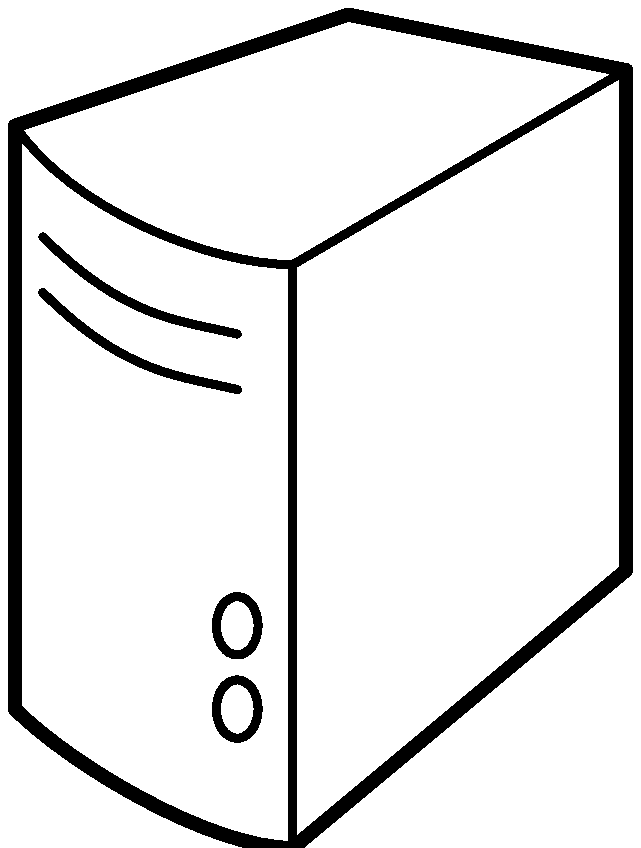 % Miscellaneous symbols

linecap := rounded;
linejoin := rounded;

pen thin, thick;
thin := pencircle scaled 3;
thick := pencircle scaled 5;


beginfig(0) % Server

pickup thick;
draw (300, 300) -- (180, 260) --
     (180,  50) .. controls (200, 30) and (250, 0) .. (280, 0) --
     (400, 100) -- (400, 280) -- cycle;

pickup thin;
draw (280, 210) .. controls (250, 210) and (200, 230) .. (180, 260);
draw fullcircle scaled 15 yscaled 1.4 shifted (260, 80);
draw fullcircle scaled 15 yscaled 1.4 shifted (260, 50);
draw (260, 185) .. controls (240, 190) and (220, 190) .. (190, 220);
draw (260, 165) .. controls (240, 170) and (220, 170) .. (190, 200);
draw (400, 280) -- (280, 210) -- (280, 0);

endfig;


beginfig(1) % Database

pickup thick;
draw halfcircle scaled 400 yscaled 0.2 shifted (200, 200) --
     halfcircle rotated 180 scaled 400 yscaled 0.2 shifted (200, 40) --
     cycle;

pickup thin;
draw halfcircle rotated 180 scaled 400 yscaled 0.2 shifted (200, 200);

endfig;


beginfig(2) % Printer

pickup thick;
draw (100, 0) -- (300, 0) -- (300, 70) -- (100, 70) -- cycle;
draw (300, 50) --
     quartercircle rotated -90 scaled 60 shifted (370, 80) ..
     quartercircle scaled 60 shifted (370, 200) ..
     quartercircle rotated 90 scaled 60 shifted (30, 200) ..
     quartercircle rotated 180 scaled 60 shifted (30, 80) .. (100, 50);
draw (300, 230) -- (300, 330) -- (100, 330) -- (100, 230);

pickup thin;
draw (120, 20) -- (280, 20);
draw (120, 35) -- (280, 35);
draw (120, 50) -- (280, 50);
draw (40, 200) -- (360, 200) -- (360, 190) -- (40, 190) -- cycle;

endfig;


beginfig(3) % Sheet

pickup thick;
draw (50, 0) -- (350, 0) -- (350, 300) -- (250, 400) -- (50, 400) -- cycle;
linecap := butt;
draw (350, 300) -- (250, 300) -- (250, 400);

pickup thin;
for n = 50 step 30 until 290:
    draw (100, n) -- (300, n);
endfor

draw (100, 320) -- (250, 320);
draw (100, 350) -- (250, 350);

endfig;


beginfig(4) % Laptop

pickup thick;
draw (50, 100) -- (350, 100) -- (350, 300) -- (50, 300) -- cycle;
draw (50, 100) -- (0, 20) -- (10, 0) -- (390, 0) -- (400, 20) -- (350, 100);
draw (0, 20) -- (400, 20);

pickup thin;
draw quartercircle rotated -90 scaled 40 shifted (320, 130) ..
     quartercircle scaled 40 shifted (320, 270) ..
     quartercircle rotated 90 scaled 40 shifted (80, 270) ..
     quartercircle rotated 180 scaled 40 shifted (80, 130) .. cycle;
draw (35, 55) -- (55, 92) -- (345, 92) -- (365, 55) -- cycle;
draw (170, 50) -- (230, 50) -- (233, 28) -- (167, 28) -- cycle;

endfig;


beginfig(5) % Cloud

pickup thick;
draw (305,  25) .. controls (279,  20) and (253,  26) ..
     (235,  39) .. controls (225,  30) and (223,  24) ..
     (198,  20) .. controls (148,  12) and (118,  30) ..
     (107,  60) .. controls (106,  62) and (106,  65) ..
     (105,  67) .. controls ( 70,  64) and ( 35,  81) ..
     ( 25, 108) .. controls ( 15, 135) and ( 33, 162) ..
     ( 66, 174) .. controls ( 64, 177) and ( 63, 180) ..
     ( 61, 183) .. controls ( 50, 213) and ( 74, 244) ..
     (113, 252) .. controls (132, 256) and (152, 254) ..
     (168, 247) .. controls (177, 262) and (193, 273) ..
     (216, 278) .. controls (248, 284) and (280, 274) ..
     (297, 255) .. controls (304, 259) and (312, 262) ..
     (321, 264) .. controls (361, 272) and (402, 254) ..
     (412, 224) .. controls (417, 209) and (414, 194) ..
     (404, 181) .. controls (414, 174) and (421, 165) ..
     (425, 155) .. controls (436, 125) and (412,  94) ..
     (373,  85) .. controls (369,  84) and (365,  84) ..
     (360,  83) .. controls (362,  56) and (340,  31) .. cycle;

endfig;


beginfig(6) % Tablet

pickup thick;
draw quartercircle rotated -90 scaled 120 shifted (280, 60) ..
     quartercircle scaled 120 shifted (280, 340) ..
     quartercircle rotated 90 scaled 120 shifted (120, 340) ..
     quartercircle rotated 180 scaled 120 shifted (120, 60) .. cycle;

pickup thin;
draw (90, 70) -- (90, 330) -- (310, 330) -- (310, 70) -- cycle;
draw fullcircle scaled 50 shifted (200, 35);
draw (150, 370) -- (250, 370) -- (240, 360) -- (160, 360) -- cycle;

endfig;


beginfig(7) % Workstation

pickup thick;
draw (0, 100) -- (300, 100) -- (300, 300) -- (0, 300) -- cycle;
draw (130, 90) -- (170, 90){down} .. (180, 65) -- (120, 65) .. {up}cycle;
draw (80, 50) -- (0, 10) -- (10, 0) -- (290, 0) -- (300, 10) -- (220, 50) -- cycle;
draw (318, 28) .. controls (320, 33) and (335, 43) ..
     (350, 38) .. controls (367, 32) and (380, 15) ..
     (368,  4) .. controls (360, -5) and (344,  7) ..
     (339, 11) .. controls (334, 15) and (318, 23) .. (318, 28) .. cycle;

pickup thin;
draw quartercircle rotated -90 scaled 40 shifted (270, 130) ..
     quartercircle scaled 40 shifted (270, 270) ..
     quartercircle rotated 90 scaled 40 shifted (30, 270) ..
     quartercircle rotated 180 scaled 40 shifted (30, 130) .. cycle;
draw (0, 10) -- (300, 10);
draw (370, 10) .. {dir 135}(340, 20) .. (320, 30);

draw (313, 35){dir 135} .. (280, 50) .. (290, 60) .. (250, 70) ..
     (220, 70) .. {dir 220}(185, 75);


endfig;


end.
